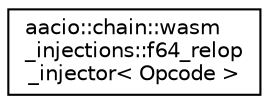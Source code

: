 digraph "Graphical Class Hierarchy"
{
  edge [fontname="Helvetica",fontsize="10",labelfontname="Helvetica",labelfontsize="10"];
  node [fontname="Helvetica",fontsize="10",shape=record];
  rankdir="LR";
  Node0 [label="aacio::chain::wasm\l_injections::f64_relop\l_injector\< Opcode \>",height=0.2,width=0.4,color="black", fillcolor="white", style="filled",URL="$structaacio_1_1chain_1_1wasm__injections_1_1f64__relop__injector.html"];
}
